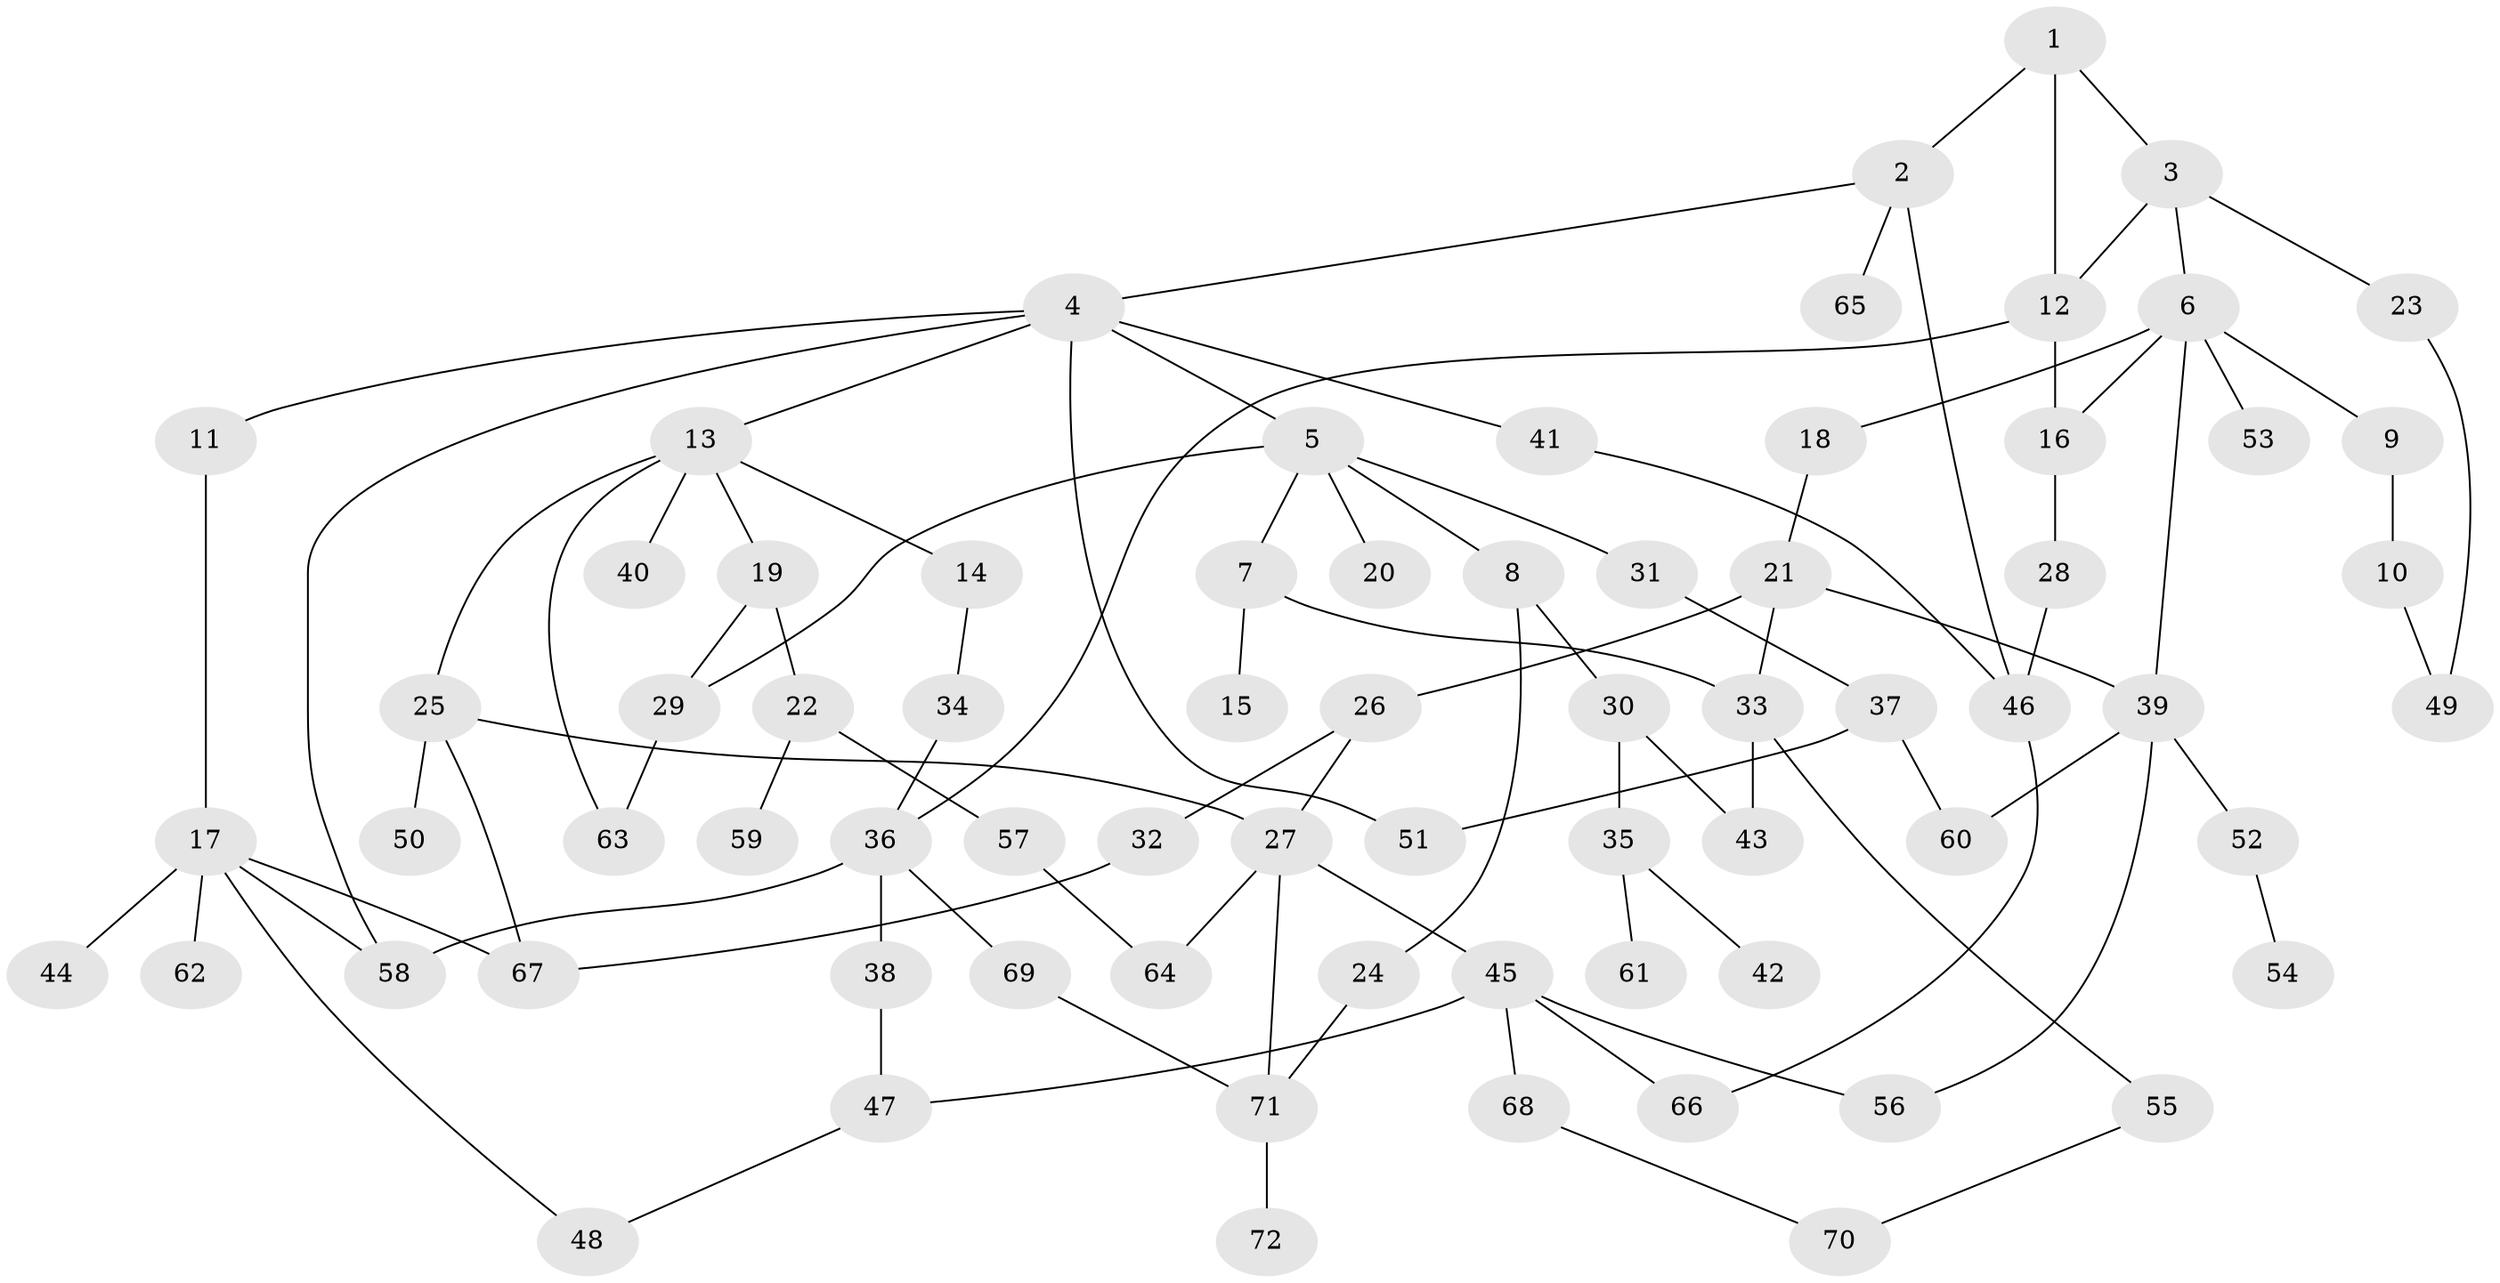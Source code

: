// Generated by graph-tools (version 1.1) at 2025/00/03/09/25 03:00:55]
// undirected, 72 vertices, 97 edges
graph export_dot {
graph [start="1"]
  node [color=gray90,style=filled];
  1;
  2;
  3;
  4;
  5;
  6;
  7;
  8;
  9;
  10;
  11;
  12;
  13;
  14;
  15;
  16;
  17;
  18;
  19;
  20;
  21;
  22;
  23;
  24;
  25;
  26;
  27;
  28;
  29;
  30;
  31;
  32;
  33;
  34;
  35;
  36;
  37;
  38;
  39;
  40;
  41;
  42;
  43;
  44;
  45;
  46;
  47;
  48;
  49;
  50;
  51;
  52;
  53;
  54;
  55;
  56;
  57;
  58;
  59;
  60;
  61;
  62;
  63;
  64;
  65;
  66;
  67;
  68;
  69;
  70;
  71;
  72;
  1 -- 2;
  1 -- 3;
  1 -- 12;
  2 -- 4;
  2 -- 46;
  2 -- 65;
  3 -- 6;
  3 -- 12;
  3 -- 23;
  4 -- 5;
  4 -- 11;
  4 -- 13;
  4 -- 41;
  4 -- 51;
  4 -- 58;
  5 -- 7;
  5 -- 8;
  5 -- 20;
  5 -- 31;
  5 -- 29;
  6 -- 9;
  6 -- 16;
  6 -- 18;
  6 -- 53;
  6 -- 39;
  7 -- 15;
  7 -- 33;
  8 -- 24;
  8 -- 30;
  9 -- 10;
  10 -- 49;
  11 -- 17;
  12 -- 36;
  12 -- 16;
  13 -- 14;
  13 -- 19;
  13 -- 25;
  13 -- 40;
  13 -- 63;
  14 -- 34;
  16 -- 28;
  17 -- 44;
  17 -- 62;
  17 -- 67;
  17 -- 48;
  17 -- 58;
  18 -- 21;
  19 -- 22;
  19 -- 29;
  21 -- 26;
  21 -- 33;
  21 -- 39;
  22 -- 57;
  22 -- 59;
  23 -- 49;
  24 -- 71;
  25 -- 50;
  25 -- 67;
  25 -- 27;
  26 -- 27;
  26 -- 32;
  27 -- 45;
  27 -- 71;
  27 -- 64;
  28 -- 46;
  29 -- 63;
  30 -- 35;
  30 -- 43;
  31 -- 37;
  32 -- 67;
  33 -- 55;
  33 -- 43;
  34 -- 36;
  35 -- 42;
  35 -- 61;
  36 -- 38;
  36 -- 58;
  36 -- 69;
  37 -- 51;
  37 -- 60;
  38 -- 47;
  39 -- 52;
  39 -- 60;
  39 -- 56;
  41 -- 46;
  45 -- 56;
  45 -- 68;
  45 -- 66;
  45 -- 47;
  46 -- 66;
  47 -- 48;
  52 -- 54;
  55 -- 70;
  57 -- 64;
  68 -- 70;
  69 -- 71;
  71 -- 72;
}
